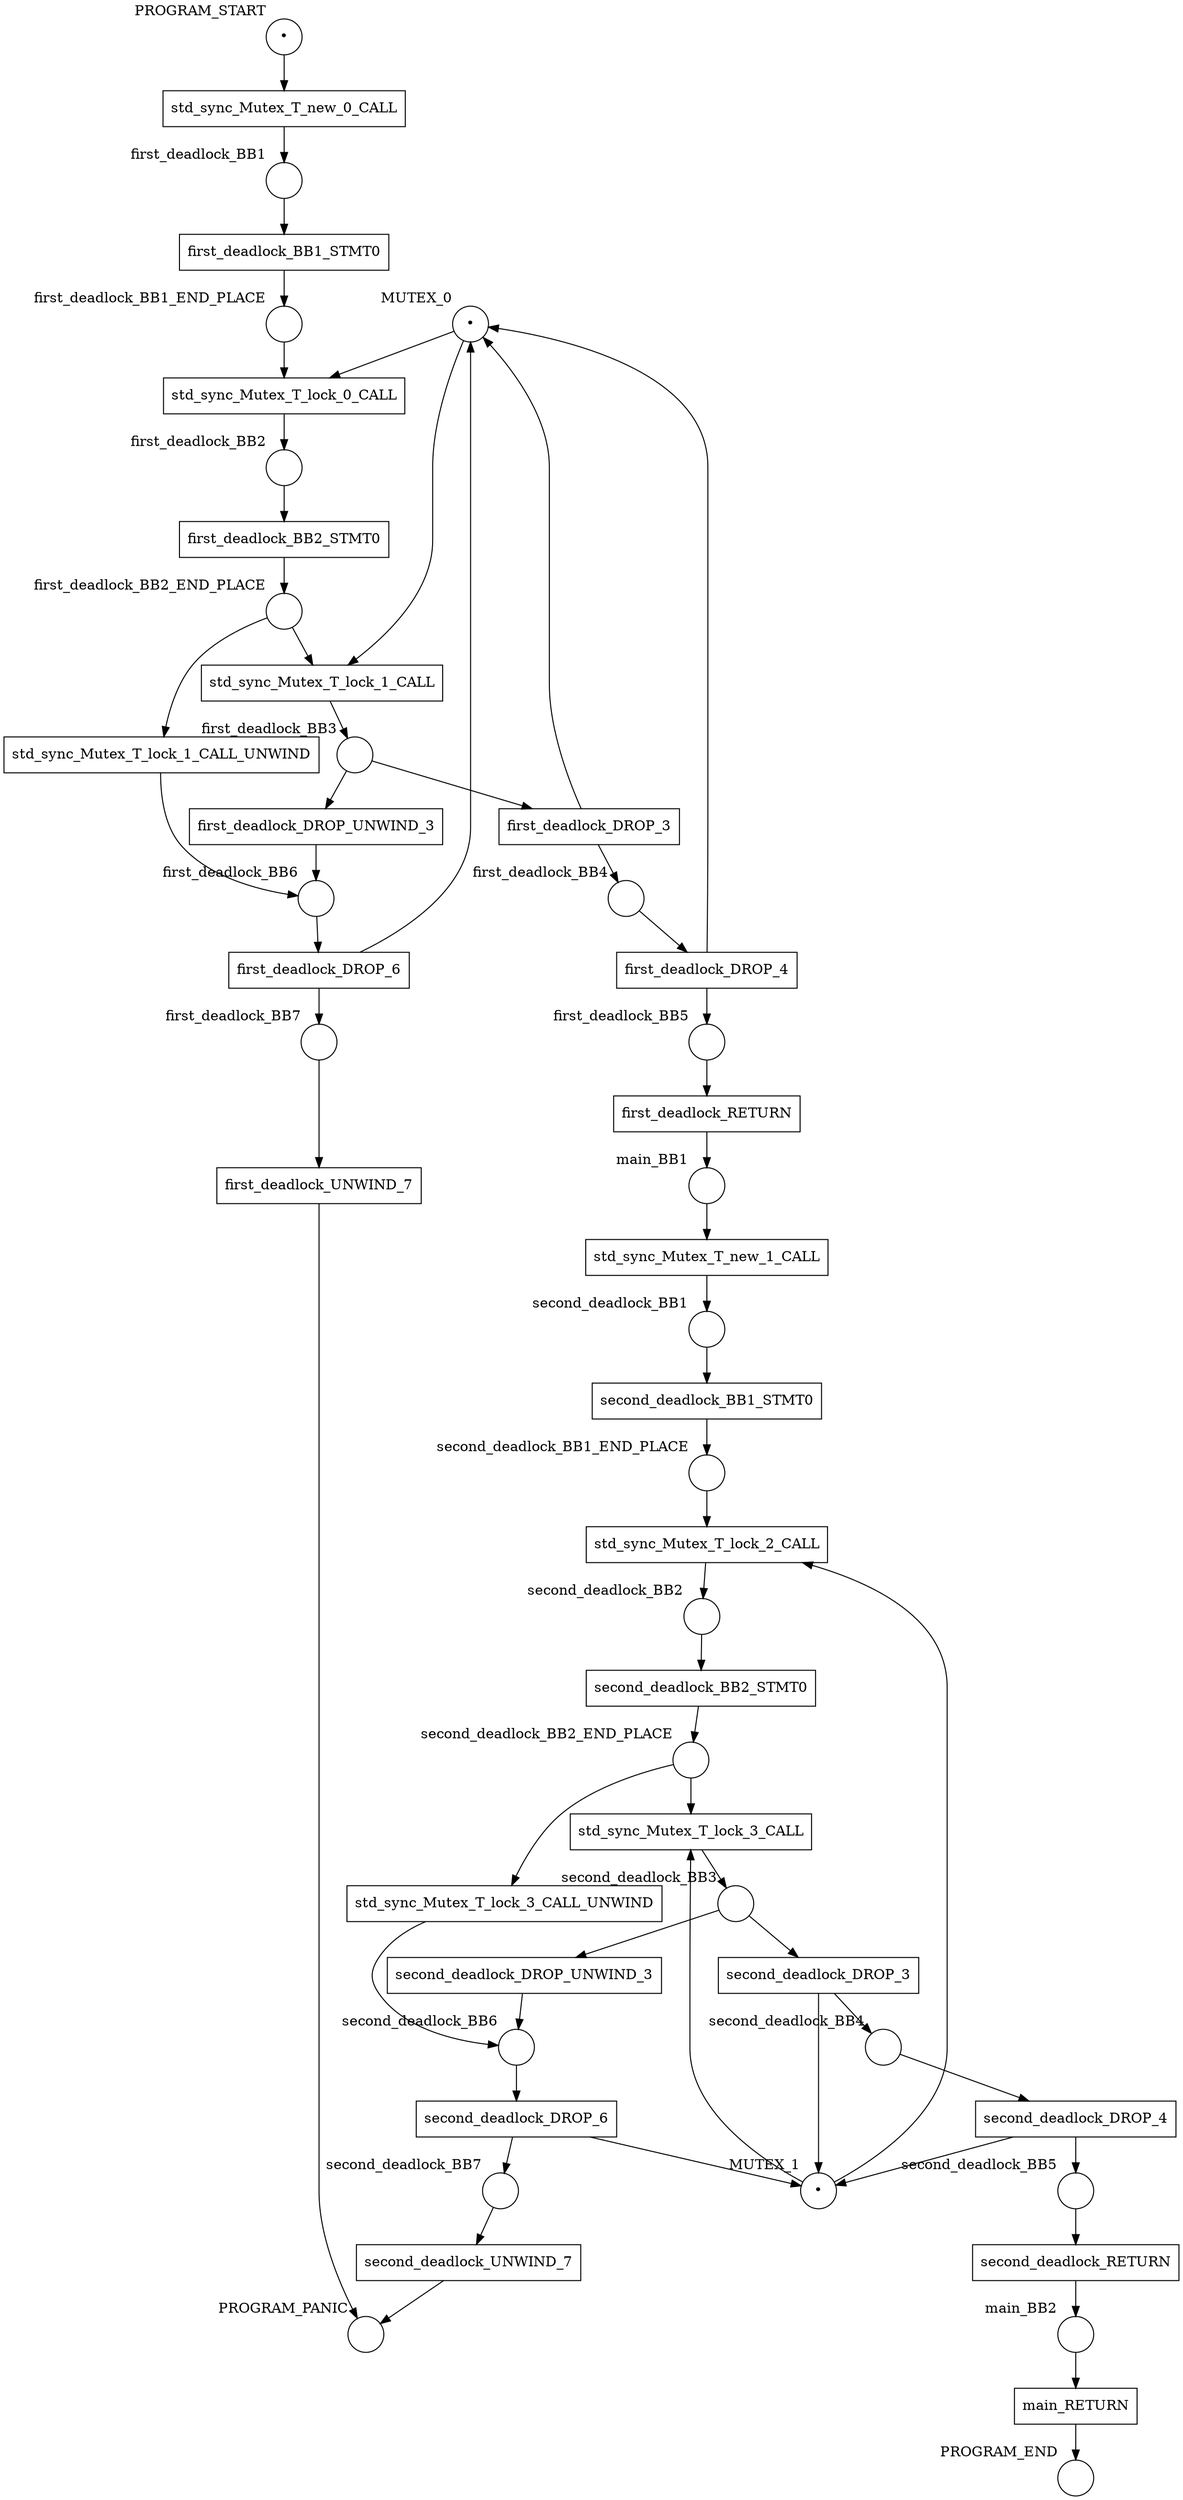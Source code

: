 digraph petrinet {
    MUTEX_0 [shape="circle" xlabel="MUTEX_0" label="•"];
    MUTEX_1 [shape="circle" xlabel="MUTEX_1" label="•"];
    PROGRAM_END [shape="circle" xlabel="PROGRAM_END" label=""];
    PROGRAM_PANIC [shape="circle" xlabel="PROGRAM_PANIC" label=""];
    PROGRAM_START [shape="circle" xlabel="PROGRAM_START" label="•"];
    first_deadlock_BB1 [shape="circle" xlabel="first_deadlock_BB1" label=""];
    first_deadlock_BB1_END_PLACE [shape="circle" xlabel="first_deadlock_BB1_END_PLACE" label=""];
    first_deadlock_BB2 [shape="circle" xlabel="first_deadlock_BB2" label=""];
    first_deadlock_BB2_END_PLACE [shape="circle" xlabel="first_deadlock_BB2_END_PLACE" label=""];
    first_deadlock_BB3 [shape="circle" xlabel="first_deadlock_BB3" label=""];
    first_deadlock_BB4 [shape="circle" xlabel="first_deadlock_BB4" label=""];
    first_deadlock_BB5 [shape="circle" xlabel="first_deadlock_BB5" label=""];
    first_deadlock_BB6 [shape="circle" xlabel="first_deadlock_BB6" label=""];
    first_deadlock_BB7 [shape="circle" xlabel="first_deadlock_BB7" label=""];
    main_BB1 [shape="circle" xlabel="main_BB1" label=""];
    main_BB2 [shape="circle" xlabel="main_BB2" label=""];
    second_deadlock_BB1 [shape="circle" xlabel="second_deadlock_BB1" label=""];
    second_deadlock_BB1_END_PLACE [shape="circle" xlabel="second_deadlock_BB1_END_PLACE" label=""];
    second_deadlock_BB2 [shape="circle" xlabel="second_deadlock_BB2" label=""];
    second_deadlock_BB2_END_PLACE [shape="circle" xlabel="second_deadlock_BB2_END_PLACE" label=""];
    second_deadlock_BB3 [shape="circle" xlabel="second_deadlock_BB3" label=""];
    second_deadlock_BB4 [shape="circle" xlabel="second_deadlock_BB4" label=""];
    second_deadlock_BB5 [shape="circle" xlabel="second_deadlock_BB5" label=""];
    second_deadlock_BB6 [shape="circle" xlabel="second_deadlock_BB6" label=""];
    second_deadlock_BB7 [shape="circle" xlabel="second_deadlock_BB7" label=""];
    first_deadlock_BB1_STMT0 [shape="box" xlabel="" label="first_deadlock_BB1_STMT0"];
    first_deadlock_BB2_STMT0 [shape="box" xlabel="" label="first_deadlock_BB2_STMT0"];
    first_deadlock_DROP_3 [shape="box" xlabel="" label="first_deadlock_DROP_3"];
    first_deadlock_DROP_4 [shape="box" xlabel="" label="first_deadlock_DROP_4"];
    first_deadlock_DROP_6 [shape="box" xlabel="" label="first_deadlock_DROP_6"];
    first_deadlock_DROP_UNWIND_3 [shape="box" xlabel="" label="first_deadlock_DROP_UNWIND_3"];
    first_deadlock_RETURN [shape="box" xlabel="" label="first_deadlock_RETURN"];
    first_deadlock_UNWIND_7 [shape="box" xlabel="" label="first_deadlock_UNWIND_7"];
    main_RETURN [shape="box" xlabel="" label="main_RETURN"];
    second_deadlock_BB1_STMT0 [shape="box" xlabel="" label="second_deadlock_BB1_STMT0"];
    second_deadlock_BB2_STMT0 [shape="box" xlabel="" label="second_deadlock_BB2_STMT0"];
    second_deadlock_DROP_3 [shape="box" xlabel="" label="second_deadlock_DROP_3"];
    second_deadlock_DROP_4 [shape="box" xlabel="" label="second_deadlock_DROP_4"];
    second_deadlock_DROP_6 [shape="box" xlabel="" label="second_deadlock_DROP_6"];
    second_deadlock_DROP_UNWIND_3 [shape="box" xlabel="" label="second_deadlock_DROP_UNWIND_3"];
    second_deadlock_RETURN [shape="box" xlabel="" label="second_deadlock_RETURN"];
    second_deadlock_UNWIND_7 [shape="box" xlabel="" label="second_deadlock_UNWIND_7"];
    std_sync_Mutex_T_lock_0_CALL [shape="box" xlabel="" label="std_sync_Mutex_T_lock_0_CALL"];
    std_sync_Mutex_T_lock_1_CALL [shape="box" xlabel="" label="std_sync_Mutex_T_lock_1_CALL"];
    std_sync_Mutex_T_lock_1_CALL_UNWIND [shape="box" xlabel="" label="std_sync_Mutex_T_lock_1_CALL_UNWIND"];
    std_sync_Mutex_T_lock_2_CALL [shape="box" xlabel="" label="std_sync_Mutex_T_lock_2_CALL"];
    std_sync_Mutex_T_lock_3_CALL [shape="box" xlabel="" label="std_sync_Mutex_T_lock_3_CALL"];
    std_sync_Mutex_T_lock_3_CALL_UNWIND [shape="box" xlabel="" label="std_sync_Mutex_T_lock_3_CALL_UNWIND"];
    std_sync_Mutex_T_new_0_CALL [shape="box" xlabel="" label="std_sync_Mutex_T_new_0_CALL"];
    std_sync_Mutex_T_new_1_CALL [shape="box" xlabel="" label="std_sync_Mutex_T_new_1_CALL"];
    MUTEX_0 -> std_sync_Mutex_T_lock_0_CALL;
    MUTEX_0 -> std_sync_Mutex_T_lock_1_CALL;
    MUTEX_1 -> std_sync_Mutex_T_lock_2_CALL;
    MUTEX_1 -> std_sync_Mutex_T_lock_3_CALL;
    PROGRAM_START -> std_sync_Mutex_T_new_0_CALL;
    first_deadlock_BB1 -> first_deadlock_BB1_STMT0;
    first_deadlock_BB1_END_PLACE -> std_sync_Mutex_T_lock_0_CALL;
    first_deadlock_BB2 -> first_deadlock_BB2_STMT0;
    first_deadlock_BB2_END_PLACE -> std_sync_Mutex_T_lock_1_CALL;
    first_deadlock_BB2_END_PLACE -> std_sync_Mutex_T_lock_1_CALL_UNWIND;
    first_deadlock_BB3 -> first_deadlock_DROP_3;
    first_deadlock_BB3 -> first_deadlock_DROP_UNWIND_3;
    first_deadlock_BB4 -> first_deadlock_DROP_4;
    first_deadlock_BB5 -> first_deadlock_RETURN;
    first_deadlock_BB6 -> first_deadlock_DROP_6;
    first_deadlock_BB7 -> first_deadlock_UNWIND_7;
    main_BB1 -> std_sync_Mutex_T_new_1_CALL;
    main_BB2 -> main_RETURN;
    second_deadlock_BB1 -> second_deadlock_BB1_STMT0;
    second_deadlock_BB1_END_PLACE -> std_sync_Mutex_T_lock_2_CALL;
    second_deadlock_BB2 -> second_deadlock_BB2_STMT0;
    second_deadlock_BB2_END_PLACE -> std_sync_Mutex_T_lock_3_CALL;
    second_deadlock_BB2_END_PLACE -> std_sync_Mutex_T_lock_3_CALL_UNWIND;
    second_deadlock_BB3 -> second_deadlock_DROP_3;
    second_deadlock_BB3 -> second_deadlock_DROP_UNWIND_3;
    second_deadlock_BB4 -> second_deadlock_DROP_4;
    second_deadlock_BB5 -> second_deadlock_RETURN;
    second_deadlock_BB6 -> second_deadlock_DROP_6;
    second_deadlock_BB7 -> second_deadlock_UNWIND_7;
    first_deadlock_BB1_STMT0 -> first_deadlock_BB1_END_PLACE;
    first_deadlock_BB2_STMT0 -> first_deadlock_BB2_END_PLACE;
    first_deadlock_DROP_3 -> MUTEX_0;
    first_deadlock_DROP_3 -> first_deadlock_BB4;
    first_deadlock_DROP_4 -> MUTEX_0;
    first_deadlock_DROP_4 -> first_deadlock_BB5;
    first_deadlock_DROP_6 -> MUTEX_0;
    first_deadlock_DROP_6 -> first_deadlock_BB7;
    first_deadlock_DROP_UNWIND_3 -> first_deadlock_BB6;
    first_deadlock_RETURN -> main_BB1;
    first_deadlock_UNWIND_7 -> PROGRAM_PANIC;
    main_RETURN -> PROGRAM_END;
    second_deadlock_BB1_STMT0 -> second_deadlock_BB1_END_PLACE;
    second_deadlock_BB2_STMT0 -> second_deadlock_BB2_END_PLACE;
    second_deadlock_DROP_3 -> MUTEX_1;
    second_deadlock_DROP_3 -> second_deadlock_BB4;
    second_deadlock_DROP_4 -> MUTEX_1;
    second_deadlock_DROP_4 -> second_deadlock_BB5;
    second_deadlock_DROP_6 -> MUTEX_1;
    second_deadlock_DROP_6 -> second_deadlock_BB7;
    second_deadlock_DROP_UNWIND_3 -> second_deadlock_BB6;
    second_deadlock_RETURN -> main_BB2;
    second_deadlock_UNWIND_7 -> PROGRAM_PANIC;
    std_sync_Mutex_T_lock_0_CALL -> first_deadlock_BB2;
    std_sync_Mutex_T_lock_1_CALL -> first_deadlock_BB3;
    std_sync_Mutex_T_lock_1_CALL_UNWIND -> first_deadlock_BB6;
    std_sync_Mutex_T_lock_2_CALL -> second_deadlock_BB2;
    std_sync_Mutex_T_lock_3_CALL -> second_deadlock_BB3;
    std_sync_Mutex_T_lock_3_CALL_UNWIND -> second_deadlock_BB6;
    std_sync_Mutex_T_new_0_CALL -> first_deadlock_BB1;
    std_sync_Mutex_T_new_1_CALL -> second_deadlock_BB1;
}
